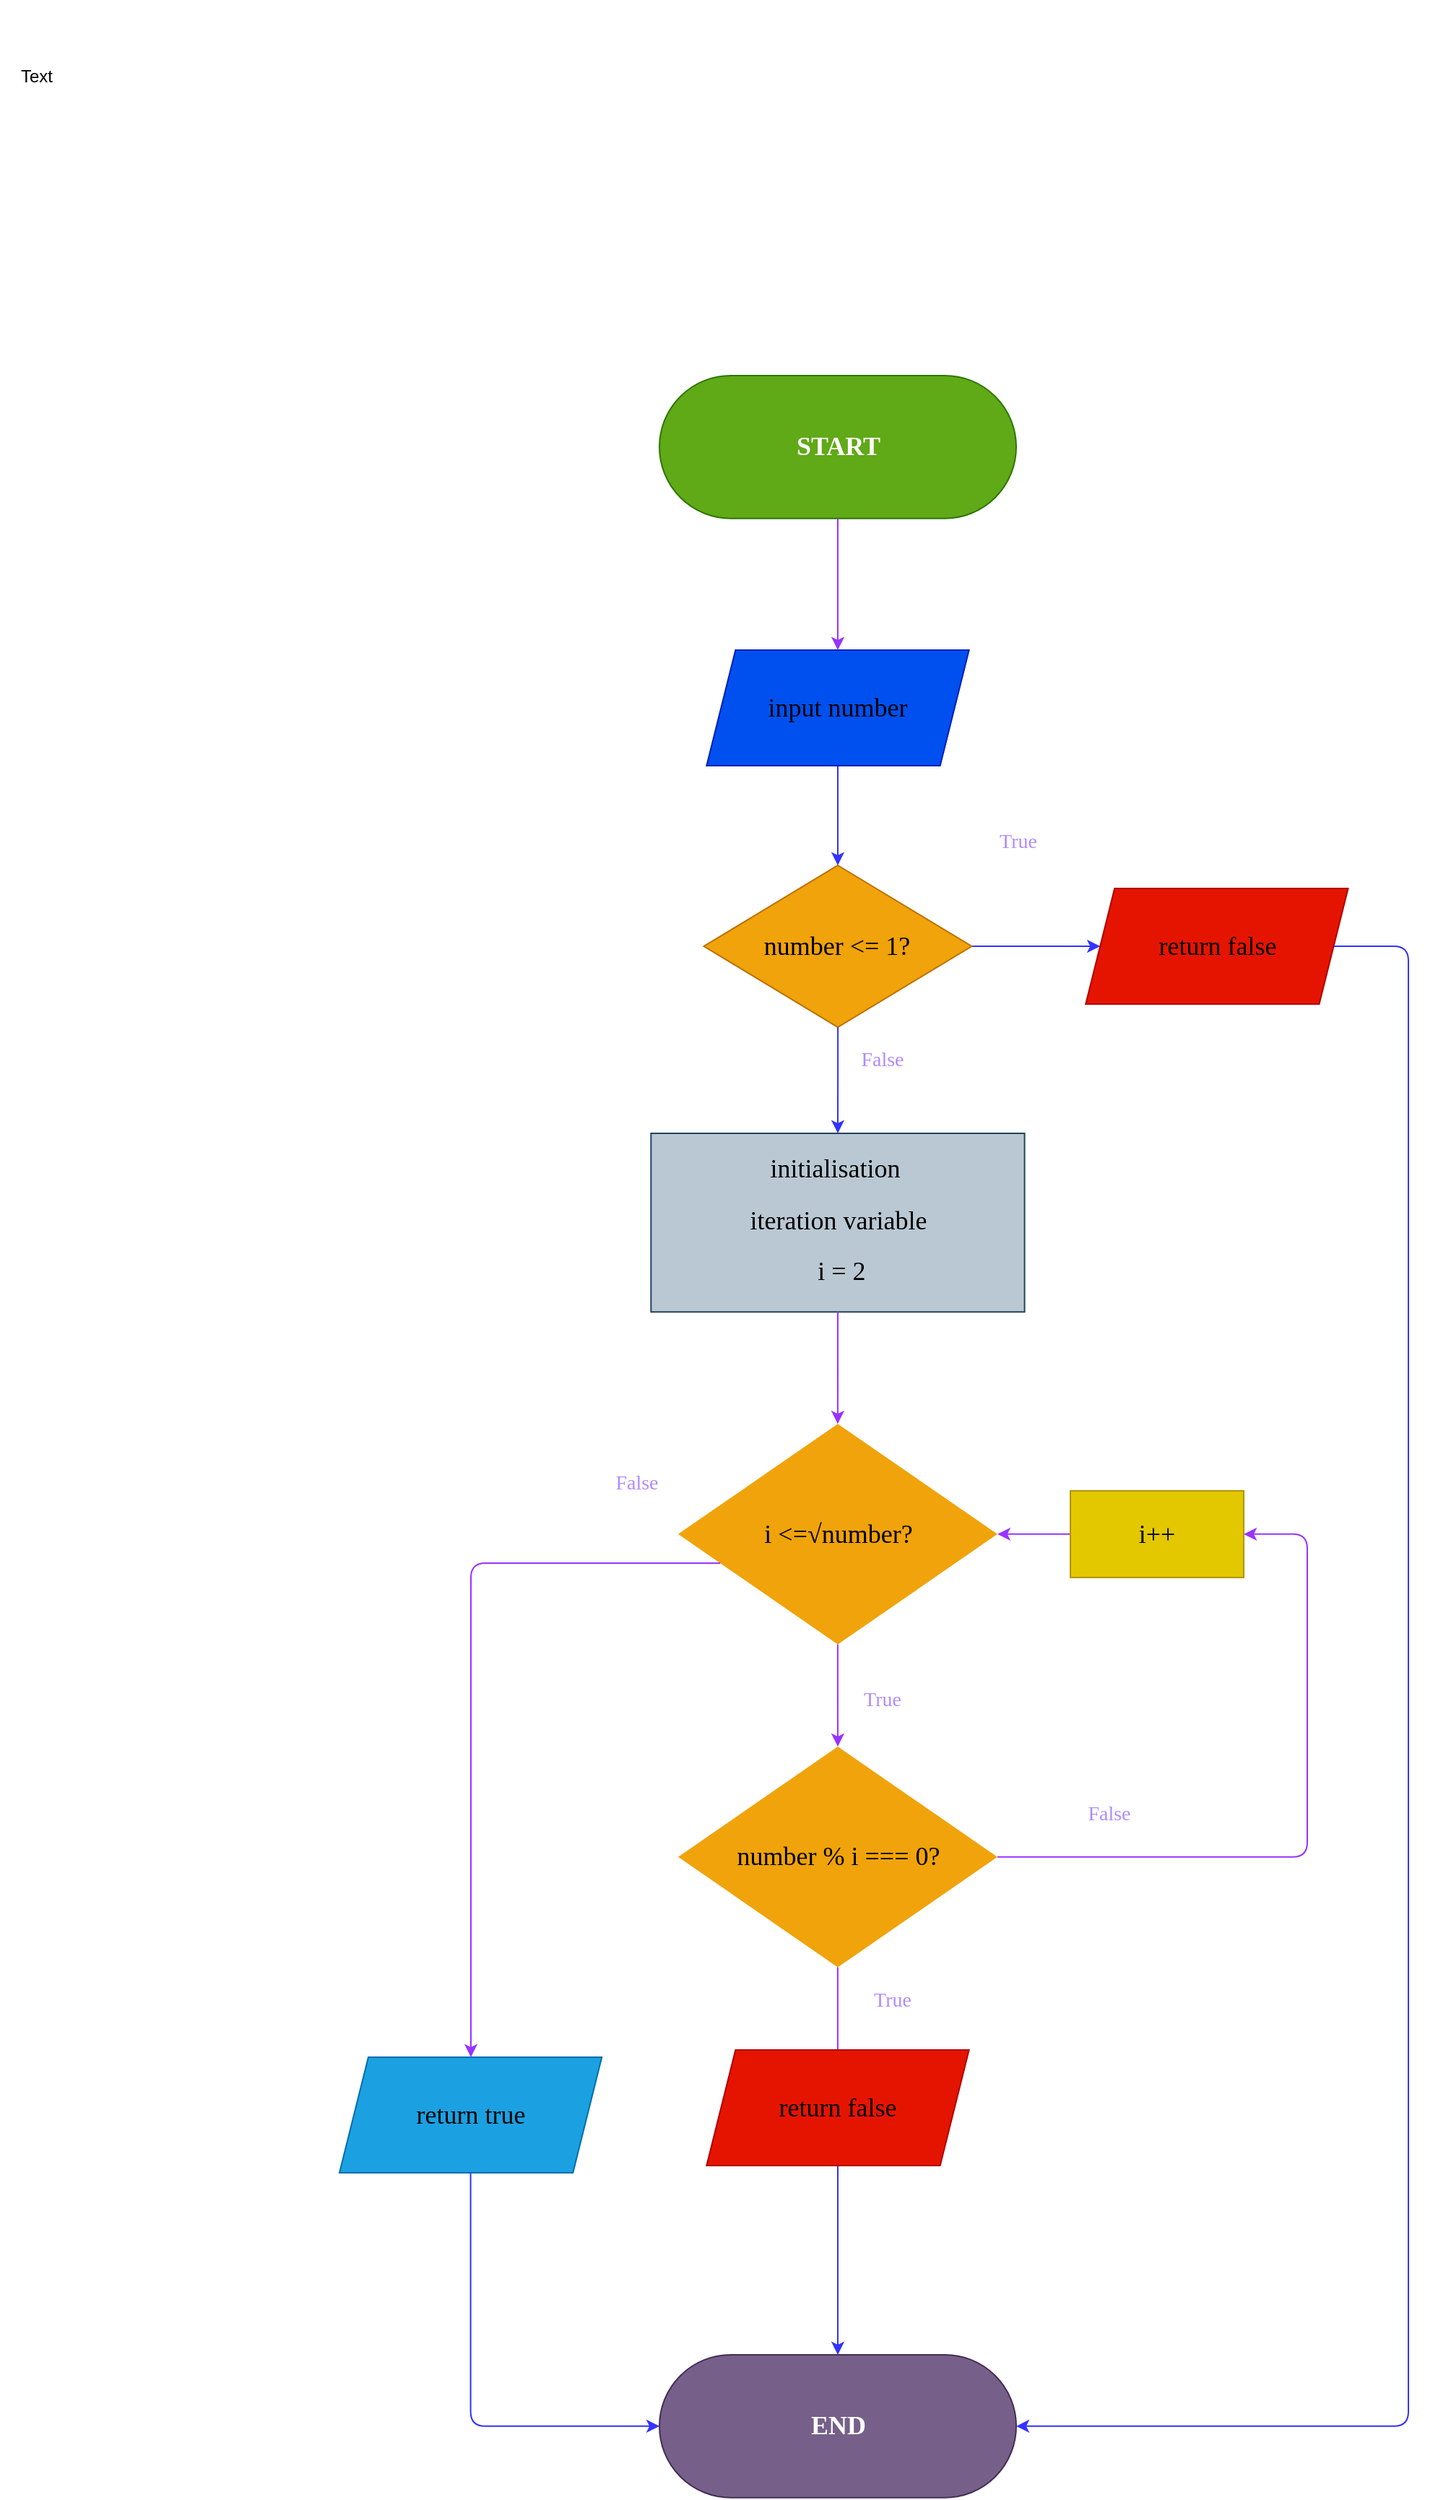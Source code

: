 <mxfile version="22.0.2" type="device">
  <diagram name="Page-1" id="Ex1frc1PTRXU7MS7A43f">
    <mxGraphModel dx="3537" dy="1677" grid="1" gridSize="10" guides="1" tooltips="1" connect="1" arrows="1" fold="1" page="1" pageScale="1" pageWidth="850" pageHeight="1100" math="0" shadow="0">
      <root>
        <mxCell id="0" />
        <mxCell id="1" parent="0" />
        <mxCell id="gpjOHsNoIxWcmrj4c9FE-68" style="edgeStyle=orthogonalEdgeStyle;orthogonalLoop=1;jettySize=auto;html=1;entryX=0.5;entryY=0;entryDx=0;entryDy=0;curved=1;strokeColor=#3333FF;" parent="1" source="gpjOHsNoIxWcmrj4c9FE-65" target="gpjOHsNoIxWcmrj4c9FE-69" edge="1">
          <mxGeometry relative="1" as="geometry">
            <mxPoint x="-1688.0" y="-381" as="targetPoint" />
          </mxGeometry>
        </mxCell>
        <mxCell id="gpjOHsNoIxWcmrj4c9FE-65" value="&lt;font color=&quot;#000000&quot; face=&quot;Montserrat&quot;&gt;&lt;span style=&quot;font-size: 18px;&quot;&gt;input number&lt;/span&gt;&lt;/font&gt;" style="shape=parallelogram;perimeter=parallelogramPerimeter;whiteSpace=wrap;html=1;fixedSize=1;fillColor=#0050ef;strokeColor=#001DBC;fontColor=#ffffff;" parent="1" vertex="1">
          <mxGeometry x="-1785.82" y="-470.0" width="181.64" height="80.02" as="geometry" />
        </mxCell>
        <mxCell id="gpjOHsNoIxWcmrj4c9FE-3" value="&lt;b&gt;&lt;font style=&quot;font-size: 18px;&quot;&gt;START&lt;/font&gt;&lt;/b&gt;" style="rounded=1;whiteSpace=wrap;html=1;arcSize=50;fillColor=#60a917;strokeColor=#2D7600;fontColor=#ffffff;fontFamily=Montserrat;fontSource=https%3A%2F%2Ffonts.googleapis.com%2Fcss%3Ffamily%3DMontserrat;fontSize=14;" parent="1" vertex="1">
          <mxGeometry x="-1818.494" y="-660.0" width="246.995" height="98.841" as="geometry" />
        </mxCell>
        <mxCell id="gpjOHsNoIxWcmrj4c9FE-5" style="edgeStyle=orthogonalEdgeStyle;rounded=0;orthogonalLoop=1;jettySize=auto;html=1;entryX=0.5;entryY=0;entryDx=0;entryDy=0;strokeColor=#9933FF;" parent="1" source="gpjOHsNoIxWcmrj4c9FE-3" target="gpjOHsNoIxWcmrj4c9FE-65" edge="1">
          <mxGeometry relative="1" as="geometry" />
        </mxCell>
        <mxCell id="gpjOHsNoIxWcmrj4c9FE-103" value="&lt;font style=&quot;font-size: 14px;&quot; color=&quot;#b08cff&quot;&gt;True&lt;/font&gt;" style="text;html=1;align=center;verticalAlign=middle;whiteSpace=wrap;rounded=0;fontFamily=Montserrat;fontSource=https%3A%2F%2Ffonts.googleapis.com%2Fcss%3Ffamily%3DMontserrat;fontSize=14;fillColor=none;" parent="1" vertex="1">
          <mxGeometry x="-1620.001" y="-360.998" width="99.663" height="47.245" as="geometry" />
        </mxCell>
        <mxCell id="gpjOHsNoIxWcmrj4c9FE-108" value="&lt;h1&gt;&lt;font color=&quot;#ffffff&quot; face=&quot;Montserrat&quot;&gt;&lt;span style=&quot;font-size: 38px;&quot;&gt;FLOWCHART MENENTUKAN&amp;nbsp;&lt;/span&gt;&lt;/font&gt;&lt;/h1&gt;&lt;h1&gt;&lt;font color=&quot;#ffffff&quot; face=&quot;Montserrat&quot;&gt;&lt;span style=&quot;font-size: 38px;&quot;&gt;BILANGAN KAREN ( BILANGAN PRIMA )&lt;/span&gt;&lt;/font&gt;&lt;/h1&gt;" style="text;html=1;strokeColor=none;fillColor=none;spacing=5;spacingTop=-20;whiteSpace=wrap;overflow=hidden;rounded=0;fontSize=12;align=center;" parent="1" vertex="1">
          <mxGeometry x="-2118.12" y="-910" width="846.25" height="240" as="geometry" />
        </mxCell>
        <mxCell id="gpjOHsNoIxWcmrj4c9FE-4" value="&lt;p style=&quot;line-height: 180%;&quot;&gt;&lt;font face=&quot;Montserrat&quot; color=&quot;#000000&quot;&gt;&lt;span style=&quot;font-size: 18px;&quot;&gt;initialisation&amp;nbsp;&lt;/span&gt;&lt;/font&gt;&lt;/p&gt;&lt;p style=&quot;line-height: 180%;&quot;&gt;&lt;font face=&quot;Montserrat&quot; color=&quot;#000000&quot;&gt;&lt;span style=&quot;font-size: 18px;&quot;&gt;iteration&amp;nbsp;&lt;/span&gt;&lt;/font&gt;&lt;span style=&quot;font-size: 18px; color: rgb(0, 0, 0); font-family: Montserrat; background-color: initial;&quot;&gt;variable&lt;/span&gt;&lt;/p&gt;&lt;p style=&quot;line-height: 180%;&quot;&gt;&lt;span style=&quot;font-size: 18px; color: rgb(0, 0, 0); font-family: Montserrat; background-color: initial;&quot;&gt;&amp;nbsp;i = 2&lt;/span&gt;&lt;/p&gt;" style="shape=parallelogram;perimeter=parallelogramPerimeter;whiteSpace=wrap;html=1;fixedSize=1;fillColor=#bac8d3;strokeColor=#23445d;size=-79.657;" parent="1" vertex="1">
          <mxGeometry x="-1824.323" y="-135.545" width="258.618" height="123.636" as="geometry" />
        </mxCell>
        <mxCell id="gpjOHsNoIxWcmrj4c9FE-6" value="&lt;font color=&quot;#000000&quot; style=&quot;font-size: 18px;&quot;&gt;i &amp;lt;=√number?&lt;/font&gt;" style="rhombus;whiteSpace=wrap;html=1;fontSize=14;fontFamily=Montserrat;fillColor=#F0A30A;strokeColor=none;fontSource=https%3A%2F%2Ffonts.googleapis.com%2Fcss%3Ffamily%3DMontserrat;" parent="1" vertex="1">
          <mxGeometry x="-1805.49" y="65.57" width="220.94" height="152.73" as="geometry" />
        </mxCell>
        <mxCell id="gpjOHsNoIxWcmrj4c9FE-7" style="edgeStyle=orthogonalEdgeStyle;rounded=0;orthogonalLoop=1;jettySize=auto;html=1;strokeColor=#9933FF;" parent="1" source="gpjOHsNoIxWcmrj4c9FE-4" target="gpjOHsNoIxWcmrj4c9FE-6" edge="1">
          <mxGeometry relative="1" as="geometry" />
        </mxCell>
        <mxCell id="gpjOHsNoIxWcmrj4c9FE-10" value="&lt;font style=&quot;font-size: 14px;&quot; color=&quot;#b08cff&quot;&gt;False&lt;/font&gt;" style="text;html=1;align=center;verticalAlign=middle;whiteSpace=wrap;rounded=0;fontFamily=Montserrat;fontSource=https%3A%2F%2Ffonts.googleapis.com%2Fcss%3Ffamily%3DMontserrat;fontSize=14;fillColor=none;" parent="1" vertex="1">
          <mxGeometry x="-1883.641" y="83.512" width="99.663" height="47.245" as="geometry" />
        </mxCell>
        <mxCell id="gpjOHsNoIxWcmrj4c9FE-11" value="&lt;font style=&quot;font-size: 14px;&quot; color=&quot;#b08cff&quot;&gt;True&lt;/font&gt;" style="text;html=1;align=center;verticalAlign=middle;whiteSpace=wrap;rounded=0;fontFamily=Montserrat;fontSource=https%3A%2F%2Ffonts.googleapis.com%2Fcss%3Ffamily%3DMontserrat;fontSize=14;fillColor=none;" parent="1" vertex="1">
          <mxGeometry x="-1723.313" y="218.298" width="117.5" height="78.153" as="geometry" />
        </mxCell>
        <mxCell id="gpjOHsNoIxWcmrj4c9FE-12" style="edgeStyle=orthogonalEdgeStyle;rounded=0;orthogonalLoop=1;jettySize=auto;html=1;entryX=1;entryY=0.5;entryDx=0;entryDy=0;strokeColor=#9933FF;" parent="1" source="gpjOHsNoIxWcmrj4c9FE-13" target="gpjOHsNoIxWcmrj4c9FE-6" edge="1">
          <mxGeometry relative="1" as="geometry" />
        </mxCell>
        <mxCell id="gpjOHsNoIxWcmrj4c9FE-13" value="&lt;font color=&quot;#000000&quot; style=&quot;font-size: 18px;&quot; data-font-src=&quot;https://fonts.googleapis.com/css?family=Montserrat&quot; face=&quot;Montserrat&quot;&gt;i++&lt;/font&gt;" style="whiteSpace=wrap;html=1;fillColor=#e3c800;strokeColor=#B09500;fontColor=#000000;" parent="1" vertex="1">
          <mxGeometry x="-1533.98" y="111.94" width="120" height="60" as="geometry" />
        </mxCell>
        <mxCell id="gpjOHsNoIxWcmrj4c9FE-15" style="edgeStyle=orthogonalEdgeStyle;rounded=1;orthogonalLoop=1;jettySize=auto;html=1;entryX=1;entryY=0.5;entryDx=0;entryDy=0;strokeColor=#9933FF;exitX=1;exitY=0.5;exitDx=0;exitDy=0;" parent="1" source="gpjOHsNoIxWcmrj4c9FE-18" target="gpjOHsNoIxWcmrj4c9FE-13" edge="1">
          <mxGeometry relative="1" as="geometry">
            <Array as="points">
              <mxPoint x="-1370" y="365.0" />
              <mxPoint x="-1370" y="142.0" />
            </Array>
            <mxPoint x="-1510" y="494.095" as="sourcePoint" />
          </mxGeometry>
        </mxCell>
        <mxCell id="gpjOHsNoIxWcmrj4c9FE-17" style="edgeStyle=orthogonalEdgeStyle;rounded=1;orthogonalLoop=1;jettySize=auto;html=1;strokeColor=#9933FF;entryX=0.5;entryY=0;entryDx=0;entryDy=0;" parent="1" source="gpjOHsNoIxWcmrj4c9FE-6" target="gpjOHsNoIxWcmrj4c9FE-18" edge="1">
          <mxGeometry relative="1" as="geometry">
            <mxPoint x="-1694.952" y="288.07" as="targetPoint" />
          </mxGeometry>
        </mxCell>
        <mxCell id="gpjOHsNoIxWcmrj4c9FE-18" value="&lt;font color=&quot;#000000&quot; style=&quot;font-size: 18px;&quot;&gt;number % i === 0?&lt;/font&gt;" style="rhombus;whiteSpace=wrap;html=1;fontSize=14;fontFamily=Montserrat;fillColor=#F0A30A;strokeColor=none;fontSource=https%3A%2F%2Ffonts.googleapis.com%2Fcss%3Ffamily%3DMontserrat;" parent="1" vertex="1">
          <mxGeometry x="-1805.48" y="289.0" width="220.94" height="152.73" as="geometry" />
        </mxCell>
        <mxCell id="gpjOHsNoIxWcmrj4c9FE-20" style="edgeStyle=orthogonalEdgeStyle;rounded=0;orthogonalLoop=1;jettySize=auto;html=1;strokeColor=#9933FF;entryX=0;entryY=0;entryDx=84.969;entryDy=0;entryPerimeter=0;" parent="1" source="gpjOHsNoIxWcmrj4c9FE-18" edge="1">
          <mxGeometry relative="1" as="geometry">
            <mxPoint x="-1695.031" y="528.07" as="targetPoint" />
          </mxGeometry>
        </mxCell>
        <mxCell id="gpjOHsNoIxWcmrj4c9FE-21" value="&lt;font style=&quot;font-size: 14px;&quot; color=&quot;#b08cff&quot;&gt;True&lt;/font&gt;" style="text;html=1;align=center;verticalAlign=middle;whiteSpace=wrap;rounded=0;fontFamily=Montserrat;fontSource=https%3A%2F%2Ffonts.googleapis.com%2Fcss%3Ffamily%3DMontserrat;fontSize=14;fillColor=none;" parent="1" vertex="1">
          <mxGeometry x="-1716.043" y="425.858" width="117.5" height="78.153" as="geometry" />
        </mxCell>
        <mxCell id="gpjOHsNoIxWcmrj4c9FE-110" style="edgeStyle=orthogonalEdgeStyle;rounded=1;orthogonalLoop=1;jettySize=auto;html=1;strokeColor=#3333FF;" parent="1" source="gpjOHsNoIxWcmrj4c9FE-32" target="gpjOHsNoIxWcmrj4c9FE-8" edge="1">
          <mxGeometry relative="1" as="geometry" />
        </mxCell>
        <mxCell id="gpjOHsNoIxWcmrj4c9FE-32" value="&lt;font color=&quot;#000000&quot; face=&quot;Montserrat&quot;&gt;&lt;span style=&quot;font-size: 18px;&quot;&gt;return false&lt;/span&gt;&lt;/font&gt;" style="shape=parallelogram;perimeter=parallelogramPerimeter;whiteSpace=wrap;html=1;fixedSize=1;fillColor=#e51400;strokeColor=#B20000;fontColor=#ffffff;" parent="1" vertex="1">
          <mxGeometry x="-1785.82" y="499.0" width="181.64" height="80.02" as="geometry" />
        </mxCell>
        <mxCell id="gpjOHsNoIxWcmrj4c9FE-33" value="&lt;font color=&quot;#000000&quot; face=&quot;Montserrat&quot;&gt;&lt;span style=&quot;font-size: 18px;&quot;&gt;return true&lt;/span&gt;&lt;/font&gt;" style="shape=parallelogram;perimeter=parallelogramPerimeter;whiteSpace=wrap;html=1;fixedSize=1;fillColor=#1ba1e2;strokeColor=#006EAF;fontColor=#ffffff;" parent="1" vertex="1">
          <mxGeometry x="-2040" y="504.01" width="181.64" height="80.02" as="geometry" />
        </mxCell>
        <mxCell id="gpjOHsNoIxWcmrj4c9FE-9" style="edgeStyle=orthogonalEdgeStyle;rounded=1;orthogonalLoop=1;jettySize=auto;html=1;strokeColor=#9933FF;" parent="1" source="gpjOHsNoIxWcmrj4c9FE-6" target="gpjOHsNoIxWcmrj4c9FE-33" edge="1">
          <mxGeometry relative="1" as="geometry">
            <Array as="points">
              <mxPoint x="-1949" y="162.0" />
            </Array>
          </mxGeometry>
        </mxCell>
        <mxCell id="gpjOHsNoIxWcmrj4c9FE-106" style="edgeStyle=orthogonalEdgeStyle;orthogonalLoop=1;jettySize=auto;html=1;curved=1;strokeColor=#3333FF;" parent="1" source="gpjOHsNoIxWcmrj4c9FE-69" target="gpjOHsNoIxWcmrj4c9FE-105" edge="1">
          <mxGeometry relative="1" as="geometry" />
        </mxCell>
        <mxCell id="gpjOHsNoIxWcmrj4c9FE-69" value="&lt;font color=&quot;#000000&quot; style=&quot;font-size: 18px;&quot;&gt;number &amp;lt;= 1?&lt;/font&gt;" style="rhombus;whiteSpace=wrap;html=1;fontSize=14;fontFamily=Montserrat;fillColor=#f0a30a;strokeColor=#BD7000;fontSource=https%3A%2F%2Ffonts.googleapis.com%2Fcss%3Ffamily%3DMontserrat;fontColor=#000000;" parent="1" vertex="1">
          <mxGeometry x="-1787.73" y="-321" width="185.47" height="112" as="geometry" />
        </mxCell>
        <mxCell id="gpjOHsNoIxWcmrj4c9FE-70" style="edgeStyle=orthogonalEdgeStyle;rounded=0;orthogonalLoop=1;jettySize=auto;html=1;entryX=0.5;entryY=0;entryDx=0;entryDy=0;strokeColor=#3333FF;" parent="1" source="gpjOHsNoIxWcmrj4c9FE-69" target="gpjOHsNoIxWcmrj4c9FE-4" edge="1">
          <mxGeometry relative="1" as="geometry">
            <mxPoint x="-1697.78" y="-163.13" as="targetPoint" />
          </mxGeometry>
        </mxCell>
        <mxCell id="gpjOHsNoIxWcmrj4c9FE-102" value="&lt;font style=&quot;font-size: 14px;&quot; color=&quot;#b08cff&quot;&gt;False&lt;/font&gt;" style="text;html=1;align=center;verticalAlign=middle;whiteSpace=wrap;rounded=0;fontFamily=Montserrat;fontSource=https%3A%2F%2Ffonts.googleapis.com%2Fcss%3Ffamily%3DMontserrat;fontSize=14;fillColor=none;" parent="1" vertex="1">
          <mxGeometry x="-1714.391" y="-209.998" width="99.663" height="47.245" as="geometry" />
        </mxCell>
        <mxCell id="gpjOHsNoIxWcmrj4c9FE-105" value="&lt;font color=&quot;#000000&quot; face=&quot;Montserrat&quot;&gt;&lt;span style=&quot;font-size: 18px;&quot;&gt;return false&lt;/span&gt;&lt;/font&gt;" style="shape=parallelogram;perimeter=parallelogramPerimeter;whiteSpace=wrap;html=1;fixedSize=1;fillColor=#e51400;strokeColor=#B20000;fontColor=#ffffff;" parent="1" vertex="1">
          <mxGeometry x="-1523.38" y="-305.01" width="181.64" height="80.02" as="geometry" />
        </mxCell>
        <mxCell id="gpjOHsNoIxWcmrj4c9FE-109" value="&lt;font style=&quot;font-size: 14px;&quot; color=&quot;#b08cff&quot;&gt;False&lt;/font&gt;" style="text;html=1;align=center;verticalAlign=middle;whiteSpace=wrap;rounded=0;fontFamily=Montserrat;fontSource=https%3A%2F%2Ffonts.googleapis.com%2Fcss%3Ffamily%3DMontserrat;fontSize=14;fillColor=none;" parent="1" vertex="1">
          <mxGeometry x="-1565.703" y="296.998" width="117.5" height="78.153" as="geometry" />
        </mxCell>
        <mxCell id="gpjOHsNoIxWcmrj4c9FE-8" value="&lt;b&gt;&lt;font style=&quot;font-size: 18px;&quot;&gt;END&lt;br&gt;&lt;/font&gt;&lt;/b&gt;" style="rounded=1;whiteSpace=wrap;html=1;arcSize=50;fillColor=#76608a;strokeColor=#432D57;fontFamily=Montserrat;fontSource=https%3A%2F%2Ffonts.googleapis.com%2Fcss%3Ffamily%3DMontserrat;fontSize=14;fontColor=#ffffff;" parent="1" vertex="1">
          <mxGeometry x="-1818.494" y="709.999" width="246.995" height="98.841" as="geometry" />
        </mxCell>
        <mxCell id="gpjOHsNoIxWcmrj4c9FE-34" style="edgeStyle=orthogonalEdgeStyle;orthogonalLoop=1;jettySize=auto;html=1;entryX=0;entryY=0.5;entryDx=0;entryDy=0;strokeColor=#3333FF;rounded=1;" parent="1" source="gpjOHsNoIxWcmrj4c9FE-33" target="gpjOHsNoIxWcmrj4c9FE-8" edge="1">
          <mxGeometry relative="1" as="geometry">
            <Array as="points">
              <mxPoint x="-1949" y="759.0" />
            </Array>
          </mxGeometry>
        </mxCell>
        <mxCell id="gpjOHsNoIxWcmrj4c9FE-107" style="edgeStyle=orthogonalEdgeStyle;orthogonalLoop=1;jettySize=auto;html=1;entryX=1;entryY=0.5;entryDx=0;entryDy=0;rounded=1;strokeColor=#3333FF;" parent="1" source="gpjOHsNoIxWcmrj4c9FE-105" target="gpjOHsNoIxWcmrj4c9FE-8" edge="1">
          <mxGeometry relative="1" as="geometry">
            <Array as="points">
              <mxPoint x="-1300" y="-265.0" />
              <mxPoint x="-1300" y="759.0" />
            </Array>
          </mxGeometry>
        </mxCell>
        <mxCell id="L9A9BlmpUqtgZ9lb2Vo1-1" value="Text" style="text;html=1;align=center;verticalAlign=middle;resizable=0;points=[];autosize=1;strokeColor=none;fillColor=none;" vertex="1" parent="1">
          <mxGeometry x="-2275" y="-882" width="50" height="30" as="geometry" />
        </mxCell>
      </root>
    </mxGraphModel>
  </diagram>
</mxfile>
